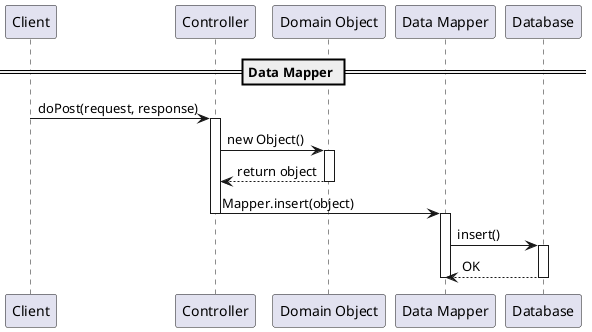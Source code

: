 @startuml

skinparam linetype polyline

participant "Client" as Client
participant "Controller" as C
participant “Domain Object" as O
participant "Data Mapper" as M
participant "Database" as DB

== Data Mapper ==
Client -> C: doPost(request, response)
activate C
C -> O: new Object()
activate O
O --> C: return object
deactivate O
C -> M: Mapper.insert(object)
deactivate C
activate M
M -> DB: insert()
activate DB
DB --> M: OK
deactivate M
deactivate DB
@enduml
